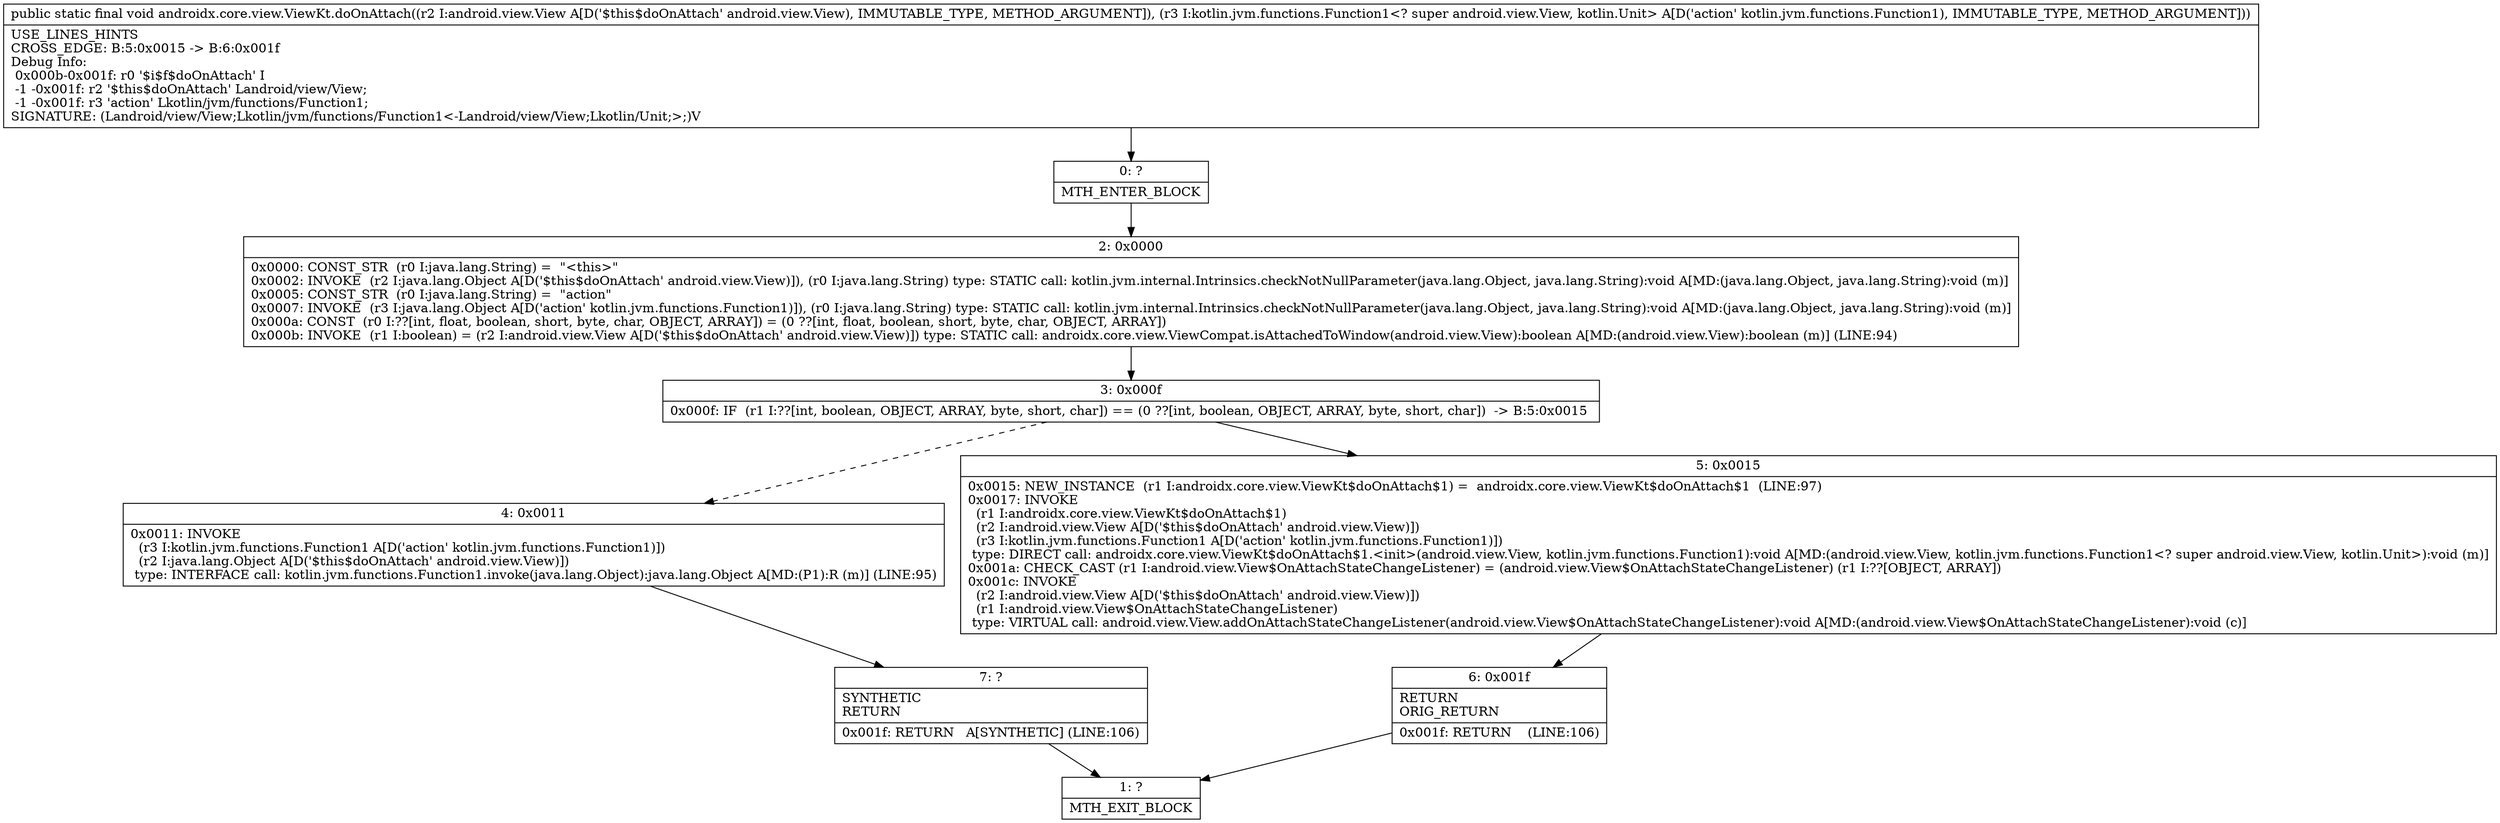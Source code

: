 digraph "CFG forandroidx.core.view.ViewKt.doOnAttach(Landroid\/view\/View;Lkotlin\/jvm\/functions\/Function1;)V" {
Node_0 [shape=record,label="{0\:\ ?|MTH_ENTER_BLOCK\l}"];
Node_2 [shape=record,label="{2\:\ 0x0000|0x0000: CONST_STR  (r0 I:java.lang.String) =  \"\<this\>\" \l0x0002: INVOKE  (r2 I:java.lang.Object A[D('$this$doOnAttach' android.view.View)]), (r0 I:java.lang.String) type: STATIC call: kotlin.jvm.internal.Intrinsics.checkNotNullParameter(java.lang.Object, java.lang.String):void A[MD:(java.lang.Object, java.lang.String):void (m)]\l0x0005: CONST_STR  (r0 I:java.lang.String) =  \"action\" \l0x0007: INVOKE  (r3 I:java.lang.Object A[D('action' kotlin.jvm.functions.Function1)]), (r0 I:java.lang.String) type: STATIC call: kotlin.jvm.internal.Intrinsics.checkNotNullParameter(java.lang.Object, java.lang.String):void A[MD:(java.lang.Object, java.lang.String):void (m)]\l0x000a: CONST  (r0 I:??[int, float, boolean, short, byte, char, OBJECT, ARRAY]) = (0 ??[int, float, boolean, short, byte, char, OBJECT, ARRAY]) \l0x000b: INVOKE  (r1 I:boolean) = (r2 I:android.view.View A[D('$this$doOnAttach' android.view.View)]) type: STATIC call: androidx.core.view.ViewCompat.isAttachedToWindow(android.view.View):boolean A[MD:(android.view.View):boolean (m)] (LINE:94)\l}"];
Node_3 [shape=record,label="{3\:\ 0x000f|0x000f: IF  (r1 I:??[int, boolean, OBJECT, ARRAY, byte, short, char]) == (0 ??[int, boolean, OBJECT, ARRAY, byte, short, char])  \-\> B:5:0x0015 \l}"];
Node_4 [shape=record,label="{4\:\ 0x0011|0x0011: INVOKE  \l  (r3 I:kotlin.jvm.functions.Function1 A[D('action' kotlin.jvm.functions.Function1)])\l  (r2 I:java.lang.Object A[D('$this$doOnAttach' android.view.View)])\l type: INTERFACE call: kotlin.jvm.functions.Function1.invoke(java.lang.Object):java.lang.Object A[MD:(P1):R (m)] (LINE:95)\l}"];
Node_7 [shape=record,label="{7\:\ ?|SYNTHETIC\lRETURN\l|0x001f: RETURN   A[SYNTHETIC] (LINE:106)\l}"];
Node_1 [shape=record,label="{1\:\ ?|MTH_EXIT_BLOCK\l}"];
Node_5 [shape=record,label="{5\:\ 0x0015|0x0015: NEW_INSTANCE  (r1 I:androidx.core.view.ViewKt$doOnAttach$1) =  androidx.core.view.ViewKt$doOnAttach$1  (LINE:97)\l0x0017: INVOKE  \l  (r1 I:androidx.core.view.ViewKt$doOnAttach$1)\l  (r2 I:android.view.View A[D('$this$doOnAttach' android.view.View)])\l  (r3 I:kotlin.jvm.functions.Function1 A[D('action' kotlin.jvm.functions.Function1)])\l type: DIRECT call: androidx.core.view.ViewKt$doOnAttach$1.\<init\>(android.view.View, kotlin.jvm.functions.Function1):void A[MD:(android.view.View, kotlin.jvm.functions.Function1\<? super android.view.View, kotlin.Unit\>):void (m)]\l0x001a: CHECK_CAST (r1 I:android.view.View$OnAttachStateChangeListener) = (android.view.View$OnAttachStateChangeListener) (r1 I:??[OBJECT, ARRAY]) \l0x001c: INVOKE  \l  (r2 I:android.view.View A[D('$this$doOnAttach' android.view.View)])\l  (r1 I:android.view.View$OnAttachStateChangeListener)\l type: VIRTUAL call: android.view.View.addOnAttachStateChangeListener(android.view.View$OnAttachStateChangeListener):void A[MD:(android.view.View$OnAttachStateChangeListener):void (c)]\l}"];
Node_6 [shape=record,label="{6\:\ 0x001f|RETURN\lORIG_RETURN\l|0x001f: RETURN    (LINE:106)\l}"];
MethodNode[shape=record,label="{public static final void androidx.core.view.ViewKt.doOnAttach((r2 I:android.view.View A[D('$this$doOnAttach' android.view.View), IMMUTABLE_TYPE, METHOD_ARGUMENT]), (r3 I:kotlin.jvm.functions.Function1\<? super android.view.View, kotlin.Unit\> A[D('action' kotlin.jvm.functions.Function1), IMMUTABLE_TYPE, METHOD_ARGUMENT]))  | USE_LINES_HINTS\lCROSS_EDGE: B:5:0x0015 \-\> B:6:0x001f\lDebug Info:\l  0x000b\-0x001f: r0 '$i$f$doOnAttach' I\l  \-1 \-0x001f: r2 '$this$doOnAttach' Landroid\/view\/View;\l  \-1 \-0x001f: r3 'action' Lkotlin\/jvm\/functions\/Function1;\lSIGNATURE: (Landroid\/view\/View;Lkotlin\/jvm\/functions\/Function1\<\-Landroid\/view\/View;Lkotlin\/Unit;\>;)V\l}"];
MethodNode -> Node_0;Node_0 -> Node_2;
Node_2 -> Node_3;
Node_3 -> Node_4[style=dashed];
Node_3 -> Node_5;
Node_4 -> Node_7;
Node_7 -> Node_1;
Node_5 -> Node_6;
Node_6 -> Node_1;
}


